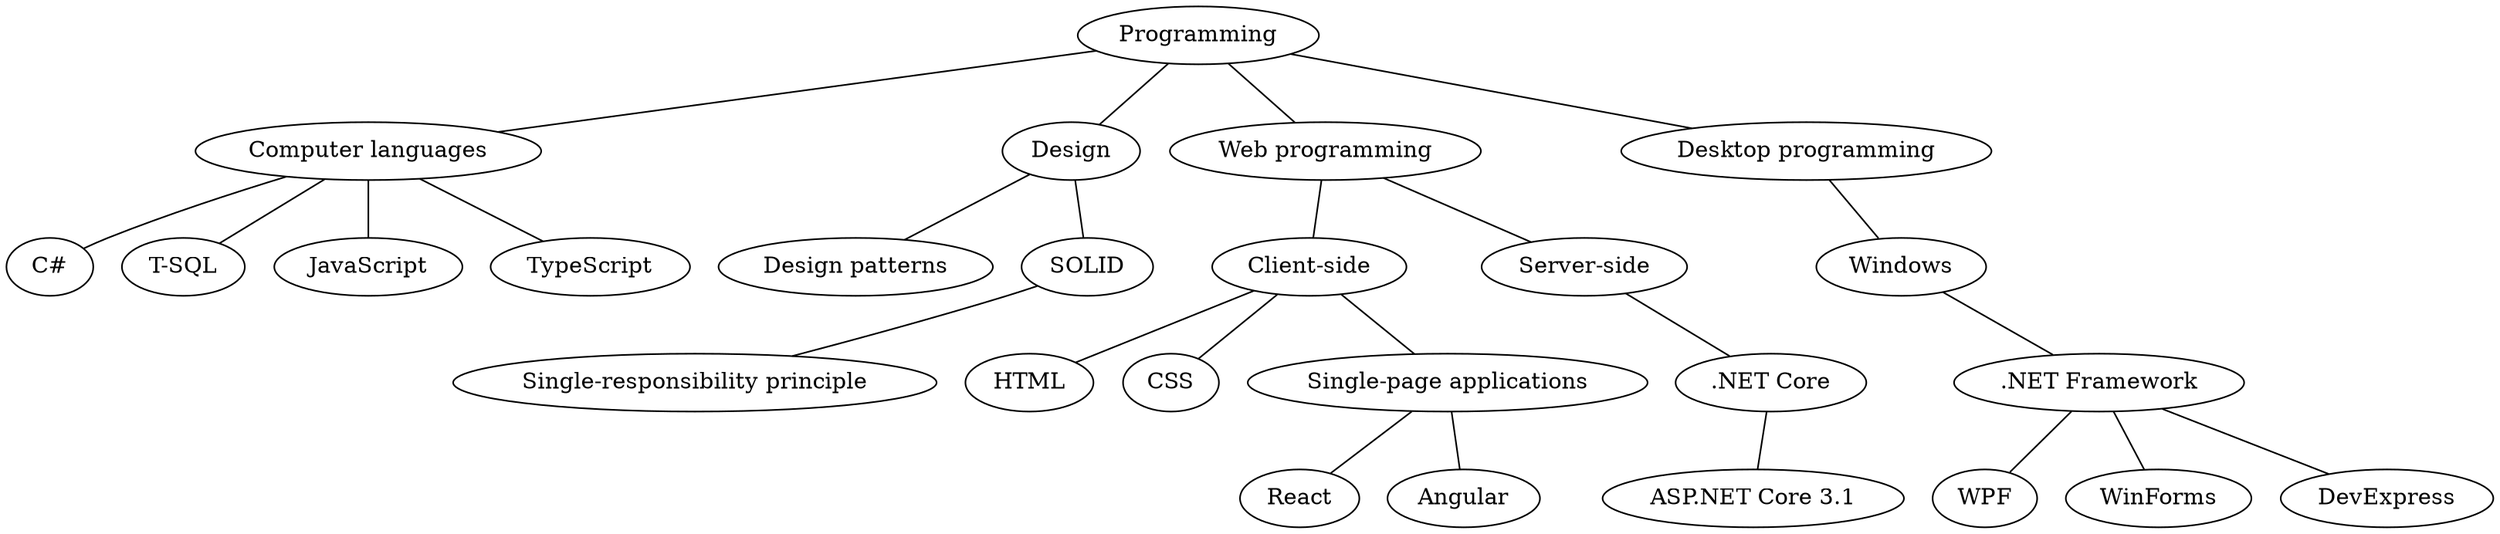 graph expertise {

    programming [label="Programming"]
    programming -- computer_languages;
    programming -- desing
    programming -- web_programming
    programming -- desktop_programming

    computer_languages[label="Computer languages"]
    computer_languages -- csharp;
    computer_languages -- t_sql;
    computer_languages -- javascript;
    computer_languages -- typescript;

    javascript [label="JavaScript"]
    typescript [label="TypeScript"]

    desing [label="Design"]
    desing -- desing_patterns
    desing -- solid

    desing_patterns [label="Design patterns"]
    
    solid [label="SOLID"]
    solid -- single_responsibility_principle

    single_responsibility_principle[label="Single-responsibility principle"]

    t_sql [label="T-SQL"]
    csharp [label="C#"]
      
    web_programming [label="Web programming"]
    web_programming -- client_side
    web_programming -- server_side

    desktop_programming [label="Desktop programming"]
    desktop_programming -- desktop_programming_windows
   
    desktop_programming_windows [label="Windows"]
    desktop_programming_windows -- dot_net_framework
    
    dot_net_framework[label = ".NET Framework"]
    dot_net_framework -- wpf
    dot_net_framework -- winforms
    dot_net_framework -- devexpress

    wpf [label="WPF"]
    winforms [label="WinForms"]
    devexpress [label="DevExpress"]

    server_side [label="Server-side"]
    server_side -- dot_net_core

    dot_net_core [label = ".NET Core"]
    dot_net_core -- asp_net_core

    asp_net_core [label = "ASP.NET Core 3.1"]

    client_side [label="Client-side"]
    client_side -- html
    client_side -- css
    client_side -- spa;

    spa [label="Single-page applications"]
    spa -- react;
    spa -- angular;

    react [label="React"]
    angular [label="Angular"]

    html [label="HTML"]
    css [label="CSS"]
    
}